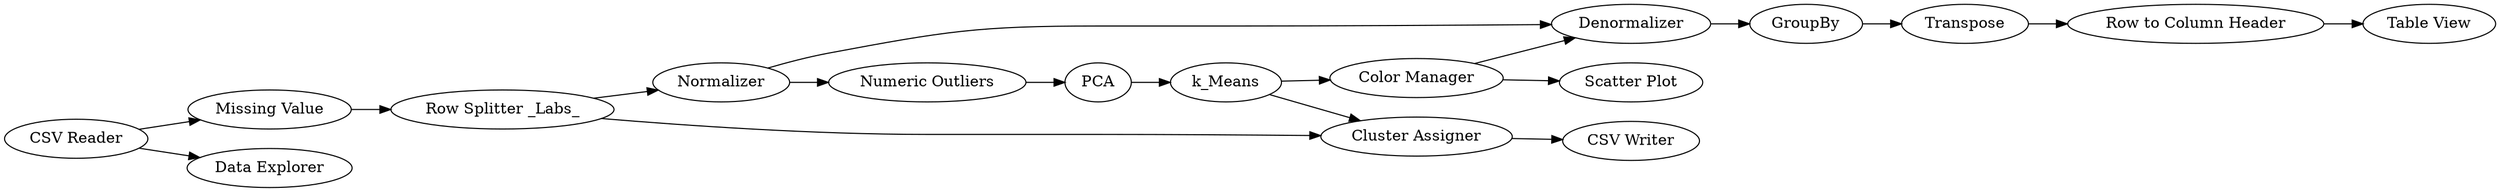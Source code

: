 digraph {
	6 [label=k_Means]
	7 [label="Missing Value"]
	8 [label="Color Manager"]
	9 [label="Scatter Plot"]
	19 [label=Normalizer]
	21 [label=PCA]
	394 [label=GroupBy]
	397 [label="Table View"]
	398 [label=Transpose]
	401 [label="Row to Column Header"]
	403 [label=Denormalizer]
	413 [label="Numeric Outliers"]
	414 [label="Data Explorer"]
	415 [label="CSV Writer"]
	416 [label="Row Splitter _Labs_"]
	417 [label="Cluster Assigner"]
	418 [label="CSV Reader"]
	6 -> 417
	6 -> 8
	7 -> 416
	8 -> 9
	8 -> 403
	19 -> 403
	19 -> 413
	21 -> 6
	394 -> 398
	398 -> 401
	401 -> 397
	403 -> 394
	413 -> 21
	416 -> 417
	416 -> 19
	417 -> 415
	418 -> 7
	418 -> 414
	rankdir=LR
}
